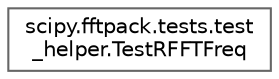 digraph "Graphical Class Hierarchy"
{
 // LATEX_PDF_SIZE
  bgcolor="transparent";
  edge [fontname=Helvetica,fontsize=10,labelfontname=Helvetica,labelfontsize=10];
  node [fontname=Helvetica,fontsize=10,shape=box,height=0.2,width=0.4];
  rankdir="LR";
  Node0 [id="Node000000",label="scipy.fftpack.tests.test\l_helper.TestRFFTFreq",height=0.2,width=0.4,color="grey40", fillcolor="white", style="filled",URL="$d4/d6a/classscipy_1_1fftpack_1_1tests_1_1test__helper_1_1TestRFFTFreq.html",tooltip=" "];
}
